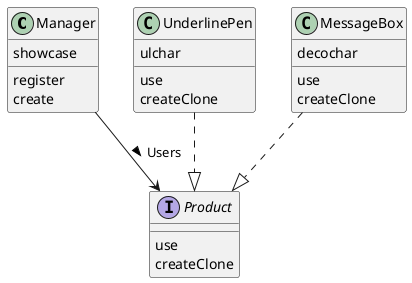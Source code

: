 @startuml

skinparam classAttributeIconSize 0
class Manager {
    showcase
    {method} register
    {method} create
}

interface Product {
    {method} use
    {method} createClone
}

class UnderlinePen {
    ulchar
    {method} use
    {method} createClone
}

class MessageBox {
    decochar
    {method} use
    {method} createClone
}

Manager --> Product : Users >

UnderlinePen ..|> Product
MessageBox ..|> Product

@enduml